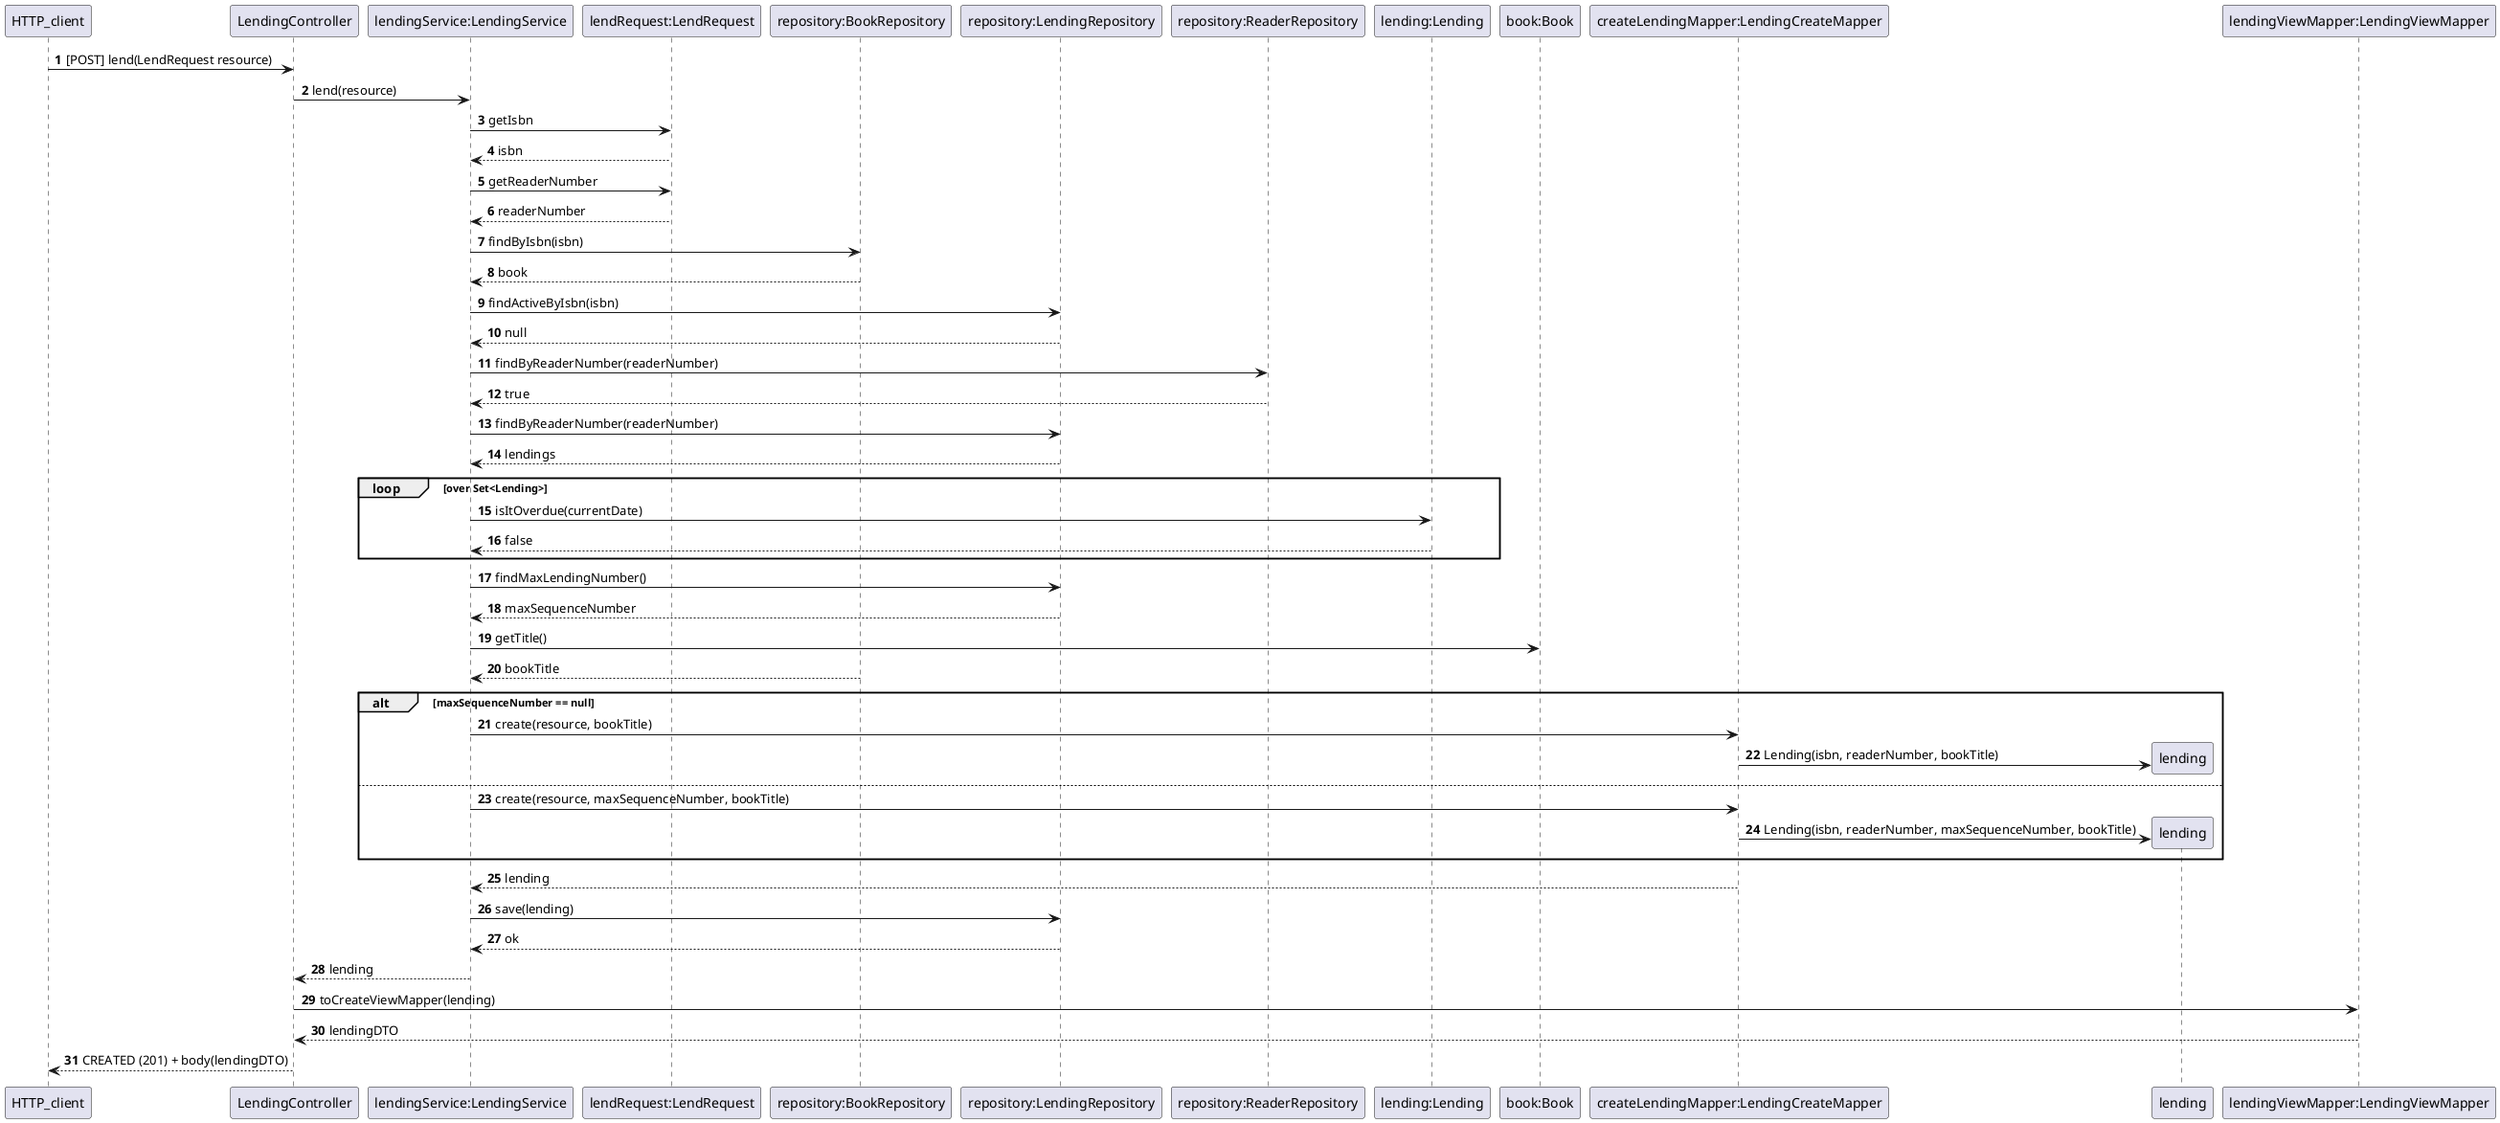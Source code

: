 @startuml
'https://plantuml.com/sequence-diagram

autonumber

HTTP_client -> LendingController: [POST] lend(LendRequest resource)
LendingController -> "lendingService:LendingService": lend(resource)

"lendingService:LendingService" -> "lendRequest:LendRequest": getIsbn
"lendRequest:LendRequest" --> "lendingService:LendingService": isbn

"lendingService:LendingService" -> "lendRequest:LendRequest": getReaderNumber
"lendRequest:LendRequest" --> "lendingService:LendingService": readerNumber

"lendingService:LendingService" -> "repository:BookRepository": findByIsbn(isbn)
"repository:BookRepository" --> "lendingService:LendingService": book



"lendingService:LendingService" -> "repository:LendingRepository": findActiveByIsbn(isbn)
"repository:LendingRepository" --> "lendingService:LendingService": null

"lendingService:LendingService" -> "repository:ReaderRepository": findByReaderNumber(readerNumber)
"repository:ReaderRepository" --> "lendingService:LendingService": true

"lendingService:LendingService" -> "repository:LendingRepository": findByReaderNumber(readerNumber)
"repository:LendingRepository" --> "lendingService:LendingService": lendings

loop over Set<Lending>
"lendingService:LendingService" -> "lending:Lending": isItOverdue(currentDate)
"lending:Lending" --> "lendingService:LendingService": false
end

"lendingService:LendingService" -> "repository:LendingRepository": findMaxLendingNumber()
"repository:LendingRepository" --> "lendingService:LendingService": maxSequenceNumber

"lendingService:LendingService" -> "book:Book": getTitle()
"repository:BookRepository" --> "lendingService:LendingService": bookTitle

alt maxSequenceNumber == null
    "lendingService:LendingService" -> "createLendingMapper:LendingCreateMapper": create(resource, bookTitle)
    "createLendingMapper:LendingCreateMapper" -> lending ** : Lending(isbn, readerNumber, bookTitle)
else
    "lendingService:LendingService" -> "createLendingMapper:LendingCreateMapper": create(resource, maxSequenceNumber, bookTitle)
    "createLendingMapper:LendingCreateMapper" -> lending ** : Lending(isbn, readerNumber, maxSequenceNumber, bookTitle)
end

"createLendingMapper:LendingCreateMapper" --> "lendingService:LendingService": lending

"lendingService:LendingService" -> "repository:LendingRepository": save(lending)
"repository:LendingRepository" --> "lendingService:LendingService": ok

"lendingService:LendingService" --> LendingController: lending
LendingController -> "lendingViewMapper:LendingViewMapper": toCreateViewMapper(lending)
"lendingViewMapper:LendingViewMapper" --> LendingController: lendingDTO
LendingController --> HTTP_client: CREATED (201) + body(lendingDTO)



@enduml